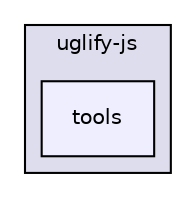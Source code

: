 digraph "gulp-src/node_modules/gulp-uglify/node_modules/uglify-js/tools" {
  compound=true
  node [ fontsize="10", fontname="Helvetica"];
  edge [ labelfontsize="10", labelfontname="Helvetica"];
  subgraph clusterdir_a7636894613cdeb63ac8fa0d8e2439c3 {
    graph [ bgcolor="#ddddee", pencolor="black", label="uglify-js" fontname="Helvetica", fontsize="10", URL="dir_a7636894613cdeb63ac8fa0d8e2439c3.html"]
  dir_f85fff14b156a845d995b83829a145f2 [shape=box, label="tools", style="filled", fillcolor="#eeeeff", pencolor="black", URL="dir_f85fff14b156a845d995b83829a145f2.html"];
  }
}
